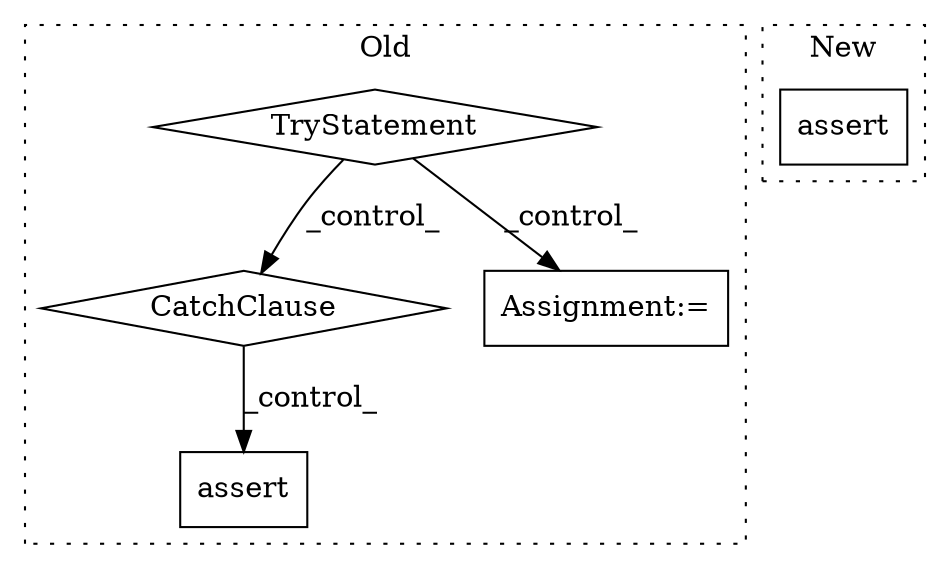 digraph G {
subgraph cluster0 {
1 [label="TryStatement" a="54" s="134" l="4" shape="diamond"];
3 [label="CatchClause" a="12" s="248,288" l="11,2" shape="diamond"];
4 [label="Assignment:=" a="7" s="147" l="1" shape="box"];
5 [label="assert" a="6" s="298" l="7" shape="box"];
label = "Old";
style="dotted";
}
subgraph cluster1 {
2 [label="assert" a="6" s="342" l="7" shape="box"];
label = "New";
style="dotted";
}
1 -> 4 [label="_control_"];
1 -> 3 [label="_control_"];
3 -> 5 [label="_control_"];
}